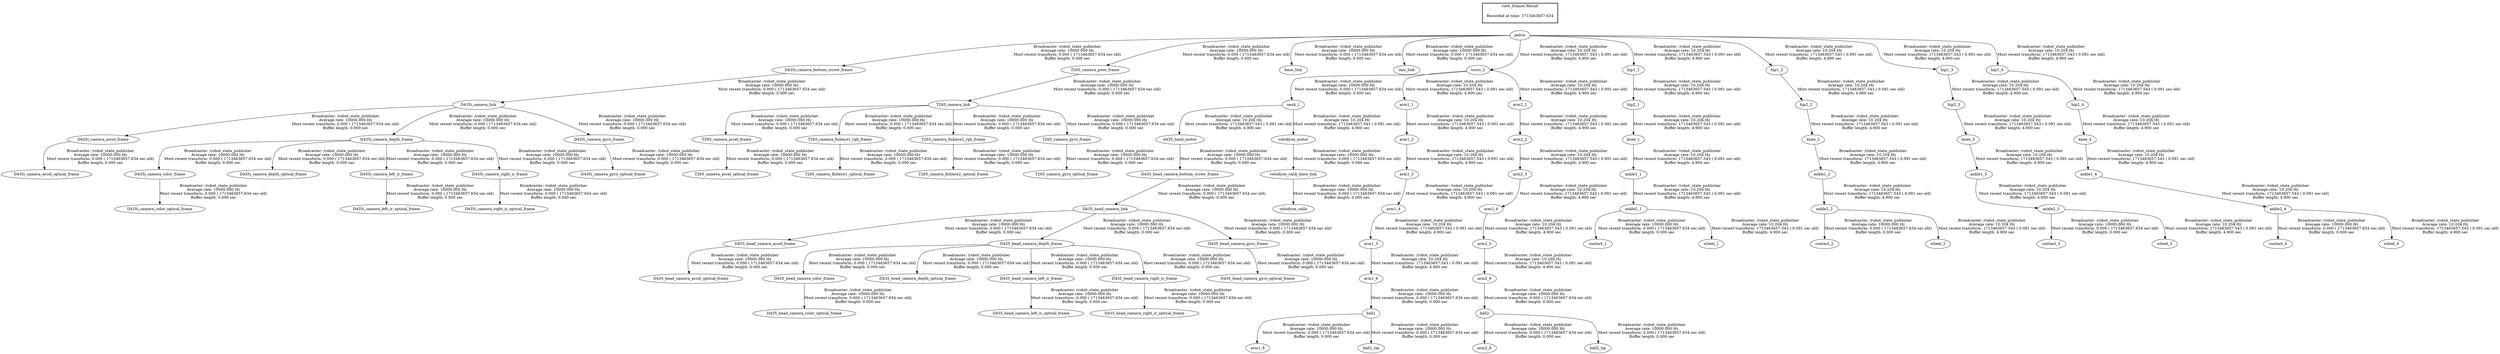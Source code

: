 digraph G {
"D435_head_camera_link" -> "D435_head_camera_accel_frame"[label="Broadcaster: /robot_state_publisher\nAverage rate: 10000.000 Hz\nMost recent transform: 0.000 ( 1713463657.634 sec old)\nBuffer length: 0.000 sec\n"];
"D435_head_camera_bottom_screw_frame" -> "D435_head_camera_link"[label="Broadcaster: /robot_state_publisher\nAverage rate: 10000.000 Hz\nMost recent transform: 0.000 ( 1713463657.634 sec old)\nBuffer length: 0.000 sec\n"];
"D435_head_camera_accel_frame" -> "D435_head_camera_accel_optical_frame"[label="Broadcaster: /robot_state_publisher\nAverage rate: 10000.000 Hz\nMost recent transform: 0.000 ( 1713463657.634 sec old)\nBuffer length: 0.000 sec\n"];
"D435_head_camera_depth_frame" -> "D435_head_camera_color_frame"[label="Broadcaster: /robot_state_publisher\nAverage rate: 10000.000 Hz\nMost recent transform: 0.000 ( 1713463657.634 sec old)\nBuffer length: 0.000 sec\n"];
"D435_head_camera_link" -> "D435_head_camera_depth_frame"[label="Broadcaster: /robot_state_publisher\nAverage rate: 10000.000 Hz\nMost recent transform: 0.000 ( 1713463657.634 sec old)\nBuffer length: 0.000 sec\n"];
"D435_head_camera_color_frame" -> "D435_head_camera_color_optical_frame"[label="Broadcaster: /robot_state_publisher\nAverage rate: 10000.000 Hz\nMost recent transform: 0.000 ( 1713463657.634 sec old)\nBuffer length: 0.000 sec\n"];
"D435_head_camera_depth_frame" -> "D435_head_camera_depth_optical_frame"[label="Broadcaster: /robot_state_publisher\nAverage rate: 10000.000 Hz\nMost recent transform: 0.000 ( 1713463657.634 sec old)\nBuffer length: 0.000 sec\n"];
"D435_head_camera_link" -> "D435_head_camera_gyro_frame"[label="Broadcaster: /robot_state_publisher\nAverage rate: 10000.000 Hz\nMost recent transform: 0.000 ( 1713463657.634 sec old)\nBuffer length: 0.000 sec\n"];
"D435_head_camera_gyro_frame" -> "D435_head_camera_gyro_optical_frame"[label="Broadcaster: /robot_state_publisher\nAverage rate: 10000.000 Hz\nMost recent transform: 0.000 ( 1713463657.634 sec old)\nBuffer length: 0.000 sec\n"];
"d435_head_motor" -> "D435_head_camera_bottom_screw_frame"[label="Broadcaster: /robot_state_publisher\nAverage rate: 10000.000 Hz\nMost recent transform: 0.000 ( 1713463657.634 sec old)\nBuffer length: 0.000 sec\n"];
"neck_1" -> "d435_head_motor"[label="Broadcaster: /robot_state_publisher\nAverage rate: 10.204 Hz\nMost recent transform: 1713463657.543 ( 0.091 sec old)\nBuffer length: 4.900 sec\n"];
"D435_head_camera_depth_frame" -> "D435_head_camera_left_ir_frame"[label="Broadcaster: /robot_state_publisher\nAverage rate: 10000.000 Hz\nMost recent transform: 0.000 ( 1713463657.634 sec old)\nBuffer length: 0.000 sec\n"];
"D435_head_camera_left_ir_frame" -> "D435_head_camera_left_ir_optical_frame"[label="Broadcaster: /robot_state_publisher\nAverage rate: 10000.000 Hz\nMost recent transform: 0.000 ( 1713463657.634 sec old)\nBuffer length: 0.000 sec\n"];
"D435_head_camera_depth_frame" -> "D435_head_camera_right_ir_frame"[label="Broadcaster: /robot_state_publisher\nAverage rate: 10000.000 Hz\nMost recent transform: 0.000 ( 1713463657.634 sec old)\nBuffer length: 0.000 sec\n"];
"D435_head_camera_right_ir_frame" -> "D435_head_camera_right_ir_optical_frame"[label="Broadcaster: /robot_state_publisher\nAverage rate: 10000.000 Hz\nMost recent transform: 0.000 ( 1713463657.634 sec old)\nBuffer length: 0.000 sec\n"];
"D435i_camera_link" -> "D435i_camera_accel_frame"[label="Broadcaster: /robot_state_publisher\nAverage rate: 10000.000 Hz\nMost recent transform: 0.000 ( 1713463657.634 sec old)\nBuffer length: 0.000 sec\n"];
"D435i_camera_bottom_screw_frame" -> "D435i_camera_link"[label="Broadcaster: /robot_state_publisher\nAverage rate: 10000.000 Hz\nMost recent transform: 0.000 ( 1713463657.634 sec old)\nBuffer length: 0.000 sec\n"];
"D435i_camera_accel_frame" -> "D435i_camera_accel_optical_frame"[label="Broadcaster: /robot_state_publisher\nAverage rate: 10000.000 Hz\nMost recent transform: 0.000 ( 1713463657.634 sec old)\nBuffer length: 0.000 sec\n"];
"D435i_camera_depth_frame" -> "D435i_camera_color_frame"[label="Broadcaster: /robot_state_publisher\nAverage rate: 10000.000 Hz\nMost recent transform: 0.000 ( 1713463657.634 sec old)\nBuffer length: 0.000 sec\n"];
"D435i_camera_link" -> "D435i_camera_depth_frame"[label="Broadcaster: /robot_state_publisher\nAverage rate: 10000.000 Hz\nMost recent transform: 0.000 ( 1713463657.634 sec old)\nBuffer length: 0.000 sec\n"];
"D435i_camera_color_frame" -> "D435i_camera_color_optical_frame"[label="Broadcaster: /robot_state_publisher\nAverage rate: 10000.000 Hz\nMost recent transform: 0.000 ( 1713463657.634 sec old)\nBuffer length: 0.000 sec\n"];
"D435i_camera_depth_frame" -> "D435i_camera_depth_optical_frame"[label="Broadcaster: /robot_state_publisher\nAverage rate: 10000.000 Hz\nMost recent transform: 0.000 ( 1713463657.634 sec old)\nBuffer length: 0.000 sec\n"];
"D435i_camera_link" -> "D435i_camera_gyro_frame"[label="Broadcaster: /robot_state_publisher\nAverage rate: 10000.000 Hz\nMost recent transform: 0.000 ( 1713463657.634 sec old)\nBuffer length: 0.000 sec\n"];
"D435i_camera_gyro_frame" -> "D435i_camera_gyro_optical_frame"[label="Broadcaster: /robot_state_publisher\nAverage rate: 10000.000 Hz\nMost recent transform: 0.000 ( 1713463657.634 sec old)\nBuffer length: 0.000 sec\n"];
"pelvis" -> "D435i_camera_bottom_screw_frame"[label="Broadcaster: /robot_state_publisher\nAverage rate: 10000.000 Hz\nMost recent transform: 0.000 ( 1713463657.634 sec old)\nBuffer length: 0.000 sec\n"];
"D435i_camera_depth_frame" -> "D435i_camera_left_ir_frame"[label="Broadcaster: /robot_state_publisher\nAverage rate: 10000.000 Hz\nMost recent transform: 0.000 ( 1713463657.634 sec old)\nBuffer length: 0.000 sec\n"];
"D435i_camera_left_ir_frame" -> "D435i_camera_left_ir_optical_frame"[label="Broadcaster: /robot_state_publisher\nAverage rate: 10000.000 Hz\nMost recent transform: 0.000 ( 1713463657.634 sec old)\nBuffer length: 0.000 sec\n"];
"D435i_camera_depth_frame" -> "D435i_camera_right_ir_frame"[label="Broadcaster: /robot_state_publisher\nAverage rate: 10000.000 Hz\nMost recent transform: 0.000 ( 1713463657.634 sec old)\nBuffer length: 0.000 sec\n"];
"D435i_camera_right_ir_frame" -> "D435i_camera_right_ir_optical_frame"[label="Broadcaster: /robot_state_publisher\nAverage rate: 10000.000 Hz\nMost recent transform: 0.000 ( 1713463657.634 sec old)\nBuffer length: 0.000 sec\n"];
"T265_camera_link" -> "T265_camera_accel_frame"[label="Broadcaster: /robot_state_publisher\nAverage rate: 10000.000 Hz\nMost recent transform: 0.000 ( 1713463657.634 sec old)\nBuffer length: 0.000 sec\n"];
"T265_camera_pose_frame" -> "T265_camera_link"[label="Broadcaster: /robot_state_publisher\nAverage rate: 10000.000 Hz\nMost recent transform: 0.000 ( 1713463657.634 sec old)\nBuffer length: 0.000 sec\n"];
"T265_camera_accel_frame" -> "T265_camera_accel_optical_frame"[label="Broadcaster: /robot_state_publisher\nAverage rate: 10000.000 Hz\nMost recent transform: 0.000 ( 1713463657.634 sec old)\nBuffer length: 0.000 sec\n"];
"T265_camera_fisheye1_rgb_frame" -> "T265_camera_fisheye1_optical_frame"[label="Broadcaster: /robot_state_publisher\nAverage rate: 10000.000 Hz\nMost recent transform: 0.000 ( 1713463657.634 sec old)\nBuffer length: 0.000 sec\n"];
"T265_camera_link" -> "T265_camera_fisheye1_rgb_frame"[label="Broadcaster: /robot_state_publisher\nAverage rate: 10000.000 Hz\nMost recent transform: 0.000 ( 1713463657.634 sec old)\nBuffer length: 0.000 sec\n"];
"T265_camera_fisheye2_rgb_frame" -> "T265_camera_fisheye2_optical_frame"[label="Broadcaster: /robot_state_publisher\nAverage rate: 10000.000 Hz\nMost recent transform: 0.000 ( 1713463657.634 sec old)\nBuffer length: 0.000 sec\n"];
"T265_camera_link" -> "T265_camera_fisheye2_rgb_frame"[label="Broadcaster: /robot_state_publisher\nAverage rate: 10000.000 Hz\nMost recent transform: 0.000 ( 1713463657.634 sec old)\nBuffer length: 0.000 sec\n"];
"T265_camera_link" -> "T265_camera_gyro_frame"[label="Broadcaster: /robot_state_publisher\nAverage rate: 10000.000 Hz\nMost recent transform: 0.000 ( 1713463657.634 sec old)\nBuffer length: 0.000 sec\n"];
"T265_camera_gyro_frame" -> "T265_camera_gyro_optical_frame"[label="Broadcaster: /robot_state_publisher\nAverage rate: 10000.000 Hz\nMost recent transform: 0.000 ( 1713463657.634 sec old)\nBuffer length: 0.000 sec\n"];
"pelvis" -> "T265_camera_pose_frame"[label="Broadcaster: /robot_state_publisher\nAverage rate: 10000.000 Hz\nMost recent transform: 0.000 ( 1713463657.634 sec old)\nBuffer length: 0.000 sec\n"];
"pelvis" -> "base_link"[label="Broadcaster: /robot_state_publisher\nAverage rate: 10000.000 Hz\nMost recent transform: 0.000 ( 1713463657.634 sec old)\nBuffer length: 0.000 sec\n"];
"ankle2_1" -> "contact_1"[label="Broadcaster: /robot_state_publisher\nAverage rate: 10000.000 Hz\nMost recent transform: 0.000 ( 1713463657.634 sec old)\nBuffer length: 0.000 sec\n"];
"ankle1_1" -> "ankle2_1"[label="Broadcaster: /robot_state_publisher\nAverage rate: 10.204 Hz\nMost recent transform: 1713463657.543 ( 0.091 sec old)\nBuffer length: 4.900 sec\n"];
"ankle2_2" -> "contact_2"[label="Broadcaster: /robot_state_publisher\nAverage rate: 10000.000 Hz\nMost recent transform: 0.000 ( 1713463657.634 sec old)\nBuffer length: 0.000 sec\n"];
"ankle1_2" -> "ankle2_2"[label="Broadcaster: /robot_state_publisher\nAverage rate: 10.204 Hz\nMost recent transform: 1713463657.543 ( 0.091 sec old)\nBuffer length: 4.900 sec\n"];
"ankle2_3" -> "contact_3"[label="Broadcaster: /robot_state_publisher\nAverage rate: 10000.000 Hz\nMost recent transform: 0.000 ( 1713463657.634 sec old)\nBuffer length: 0.000 sec\n"];
"ankle1_3" -> "ankle2_3"[label="Broadcaster: /robot_state_publisher\nAverage rate: 10.204 Hz\nMost recent transform: 1713463657.543 ( 0.091 sec old)\nBuffer length: 4.900 sec\n"];
"ankle2_4" -> "contact_4"[label="Broadcaster: /robot_state_publisher\nAverage rate: 10000.000 Hz\nMost recent transform: 0.000 ( 1713463657.634 sec old)\nBuffer length: 0.000 sec\n"];
"ankle1_4" -> "ankle2_4"[label="Broadcaster: /robot_state_publisher\nAverage rate: 10.204 Hz\nMost recent transform: 1713463657.543 ( 0.091 sec old)\nBuffer length: 4.900 sec\n"];
"pelvis" -> "imu_link"[label="Broadcaster: /robot_state_publisher\nAverage rate: 10000.000 Hz\nMost recent transform: 0.000 ( 1713463657.634 sec old)\nBuffer length: 0.000 sec\n"];
"arm1_6" -> "ball1"[label="Broadcaster: /robot_state_publisher\nAverage rate: 10000.000 Hz\nMost recent transform: 0.000 ( 1713463657.634 sec old)\nBuffer length: 0.000 sec\n"];
"arm1_5" -> "arm1_6"[label="Broadcaster: /robot_state_publisher\nAverage rate: 10.204 Hz\nMost recent transform: 1713463657.543 ( 0.091 sec old)\nBuffer length: 4.900 sec\n"];
"arm2_6" -> "ball2"[label="Broadcaster: /robot_state_publisher\nAverage rate: 10000.000 Hz\nMost recent transform: 0.000 ( 1713463657.634 sec old)\nBuffer length: 0.000 sec\n"];
"arm2_5" -> "arm2_6"[label="Broadcaster: /robot_state_publisher\nAverage rate: 10.204 Hz\nMost recent transform: 1713463657.543 ( 0.091 sec old)\nBuffer length: 4.900 sec\n"];
"ball1" -> "arm1_8"[label="Broadcaster: /robot_state_publisher\nAverage rate: 10000.000 Hz\nMost recent transform: 0.000 ( 1713463657.634 sec old)\nBuffer length: 0.000 sec\n"];
"ball1" -> "ball1_tip"[label="Broadcaster: /robot_state_publisher\nAverage rate: 10000.000 Hz\nMost recent transform: 0.000 ( 1713463657.634 sec old)\nBuffer length: 0.000 sec\n"];
"ball2" -> "arm2_8"[label="Broadcaster: /robot_state_publisher\nAverage rate: 10000.000 Hz\nMost recent transform: 0.000 ( 1713463657.634 sec old)\nBuffer length: 0.000 sec\n"];
"ball2" -> "ball2_tip"[label="Broadcaster: /robot_state_publisher\nAverage rate: 10000.000 Hz\nMost recent transform: 0.000 ( 1713463657.634 sec old)\nBuffer length: 0.000 sec\n"];
"torso_2" -> "neck_1"[label="Broadcaster: /robot_state_publisher\nAverage rate: 10000.000 Hz\nMost recent transform: 0.000 ( 1713463657.634 sec old)\nBuffer length: 0.000 sec\n"];
"pelvis" -> "torso_2"[label="Broadcaster: /robot_state_publisher\nAverage rate: 10.204 Hz\nMost recent transform: 1713463657.543 ( 0.091 sec old)\nBuffer length: 4.900 sec\n"];
"velodyne_motor" -> "velodyne_calib_base_link"[label="Broadcaster: /robot_state_publisher\nAverage rate: 10000.000 Hz\nMost recent transform: 0.000 ( 1713463657.634 sec old)\nBuffer length: 0.000 sec\n"];
"neck_1" -> "velodyne_motor"[label="Broadcaster: /robot_state_publisher\nAverage rate: 10.204 Hz\nMost recent transform: 1713463657.543 ( 0.091 sec old)\nBuffer length: 4.900 sec\n"];
"velodyne_calib_base_link" -> "velodyne_calib"[label="Broadcaster: /robot_state_publisher\nAverage rate: 10000.000 Hz\nMost recent transform: 0.000 ( 1713463657.634 sec old)\nBuffer length: 0.000 sec\n"];
"knee_1" -> "ankle1_1"[label="Broadcaster: /robot_state_publisher\nAverage rate: 10.204 Hz\nMost recent transform: 1713463657.543 ( 0.091 sec old)\nBuffer length: 4.900 sec\n"];
"hip2_1" -> "knee_1"[label="Broadcaster: /robot_state_publisher\nAverage rate: 10.204 Hz\nMost recent transform: 1713463657.543 ( 0.091 sec old)\nBuffer length: 4.900 sec\n"];
"knee_2" -> "ankle1_2"[label="Broadcaster: /robot_state_publisher\nAverage rate: 10.204 Hz\nMost recent transform: 1713463657.543 ( 0.091 sec old)\nBuffer length: 4.900 sec\n"];
"hip2_2" -> "knee_2"[label="Broadcaster: /robot_state_publisher\nAverage rate: 10.204 Hz\nMost recent transform: 1713463657.543 ( 0.091 sec old)\nBuffer length: 4.900 sec\n"];
"knee_3" -> "ankle1_3"[label="Broadcaster: /robot_state_publisher\nAverage rate: 10.204 Hz\nMost recent transform: 1713463657.543 ( 0.091 sec old)\nBuffer length: 4.900 sec\n"];
"hip2_3" -> "knee_3"[label="Broadcaster: /robot_state_publisher\nAverage rate: 10.204 Hz\nMost recent transform: 1713463657.543 ( 0.091 sec old)\nBuffer length: 4.900 sec\n"];
"knee_4" -> "ankle1_4"[label="Broadcaster: /robot_state_publisher\nAverage rate: 10.204 Hz\nMost recent transform: 1713463657.543 ( 0.091 sec old)\nBuffer length: 4.900 sec\n"];
"hip2_4" -> "knee_4"[label="Broadcaster: /robot_state_publisher\nAverage rate: 10.204 Hz\nMost recent transform: 1713463657.543 ( 0.091 sec old)\nBuffer length: 4.900 sec\n"];
"hip1_1" -> "hip2_1"[label="Broadcaster: /robot_state_publisher\nAverage rate: 10.204 Hz\nMost recent transform: 1713463657.543 ( 0.091 sec old)\nBuffer length: 4.900 sec\n"];
"pelvis" -> "hip1_1"[label="Broadcaster: /robot_state_publisher\nAverage rate: 10.204 Hz\nMost recent transform: 1713463657.543 ( 0.091 sec old)\nBuffer length: 4.900 sec\n"];
"hip1_2" -> "hip2_2"[label="Broadcaster: /robot_state_publisher\nAverage rate: 10.204 Hz\nMost recent transform: 1713463657.543 ( 0.091 sec old)\nBuffer length: 4.900 sec\n"];
"pelvis" -> "hip1_2"[label="Broadcaster: /robot_state_publisher\nAverage rate: 10.204 Hz\nMost recent transform: 1713463657.543 ( 0.091 sec old)\nBuffer length: 4.900 sec\n"];
"hip1_3" -> "hip2_3"[label="Broadcaster: /robot_state_publisher\nAverage rate: 10.204 Hz\nMost recent transform: 1713463657.543 ( 0.091 sec old)\nBuffer length: 4.900 sec\n"];
"pelvis" -> "hip1_3"[label="Broadcaster: /robot_state_publisher\nAverage rate: 10.204 Hz\nMost recent transform: 1713463657.543 ( 0.091 sec old)\nBuffer length: 4.900 sec\n"];
"hip1_4" -> "hip2_4"[label="Broadcaster: /robot_state_publisher\nAverage rate: 10.204 Hz\nMost recent transform: 1713463657.543 ( 0.091 sec old)\nBuffer length: 4.900 sec\n"];
"pelvis" -> "hip1_4"[label="Broadcaster: /robot_state_publisher\nAverage rate: 10.204 Hz\nMost recent transform: 1713463657.543 ( 0.091 sec old)\nBuffer length: 4.900 sec\n"];
"torso_2" -> "arm1_1"[label="Broadcaster: /robot_state_publisher\nAverage rate: 10.204 Hz\nMost recent transform: 1713463657.543 ( 0.091 sec old)\nBuffer length: 4.900 sec\n"];
"arm1_1" -> "arm1_2"[label="Broadcaster: /robot_state_publisher\nAverage rate: 10.204 Hz\nMost recent transform: 1713463657.543 ( 0.091 sec old)\nBuffer length: 4.900 sec\n"];
"arm1_2" -> "arm1_3"[label="Broadcaster: /robot_state_publisher\nAverage rate: 10.204 Hz\nMost recent transform: 1713463657.543 ( 0.091 sec old)\nBuffer length: 4.900 sec\n"];
"arm1_3" -> "arm1_4"[label="Broadcaster: /robot_state_publisher\nAverage rate: 10.204 Hz\nMost recent transform: 1713463657.543 ( 0.091 sec old)\nBuffer length: 4.900 sec\n"];
"arm1_4" -> "arm1_5"[label="Broadcaster: /robot_state_publisher\nAverage rate: 10.204 Hz\nMost recent transform: 1713463657.543 ( 0.091 sec old)\nBuffer length: 4.900 sec\n"];
"torso_2" -> "arm2_1"[label="Broadcaster: /robot_state_publisher\nAverage rate: 10.204 Hz\nMost recent transform: 1713463657.543 ( 0.091 sec old)\nBuffer length: 4.900 sec\n"];
"arm2_1" -> "arm2_2"[label="Broadcaster: /robot_state_publisher\nAverage rate: 10.204 Hz\nMost recent transform: 1713463657.543 ( 0.091 sec old)\nBuffer length: 4.900 sec\n"];
"arm2_2" -> "arm2_3"[label="Broadcaster: /robot_state_publisher\nAverage rate: 10.204 Hz\nMost recent transform: 1713463657.543 ( 0.091 sec old)\nBuffer length: 4.900 sec\n"];
"arm2_3" -> "arm2_4"[label="Broadcaster: /robot_state_publisher\nAverage rate: 10.204 Hz\nMost recent transform: 1713463657.543 ( 0.091 sec old)\nBuffer length: 4.900 sec\n"];
"arm2_4" -> "arm2_5"[label="Broadcaster: /robot_state_publisher\nAverage rate: 10.204 Hz\nMost recent transform: 1713463657.543 ( 0.091 sec old)\nBuffer length: 4.900 sec\n"];
"ankle2_1" -> "wheel_1"[label="Broadcaster: /robot_state_publisher\nAverage rate: 10.204 Hz\nMost recent transform: 1713463657.543 ( 0.091 sec old)\nBuffer length: 4.900 sec\n"];
"ankle2_2" -> "wheel_2"[label="Broadcaster: /robot_state_publisher\nAverage rate: 10.204 Hz\nMost recent transform: 1713463657.543 ( 0.091 sec old)\nBuffer length: 4.900 sec\n"];
"ankle2_3" -> "wheel_3"[label="Broadcaster: /robot_state_publisher\nAverage rate: 10.204 Hz\nMost recent transform: 1713463657.543 ( 0.091 sec old)\nBuffer length: 4.900 sec\n"];
"ankle2_4" -> "wheel_4"[label="Broadcaster: /robot_state_publisher\nAverage rate: 10.204 Hz\nMost recent transform: 1713463657.543 ( 0.091 sec old)\nBuffer length: 4.900 sec\n"];
edge [style=invis];
 subgraph cluster_legend { style=bold; color=black; label ="view_frames Result";
"Recorded at time: 1713463657.634"[ shape=plaintext ] ;
 }->"pelvis";
}
